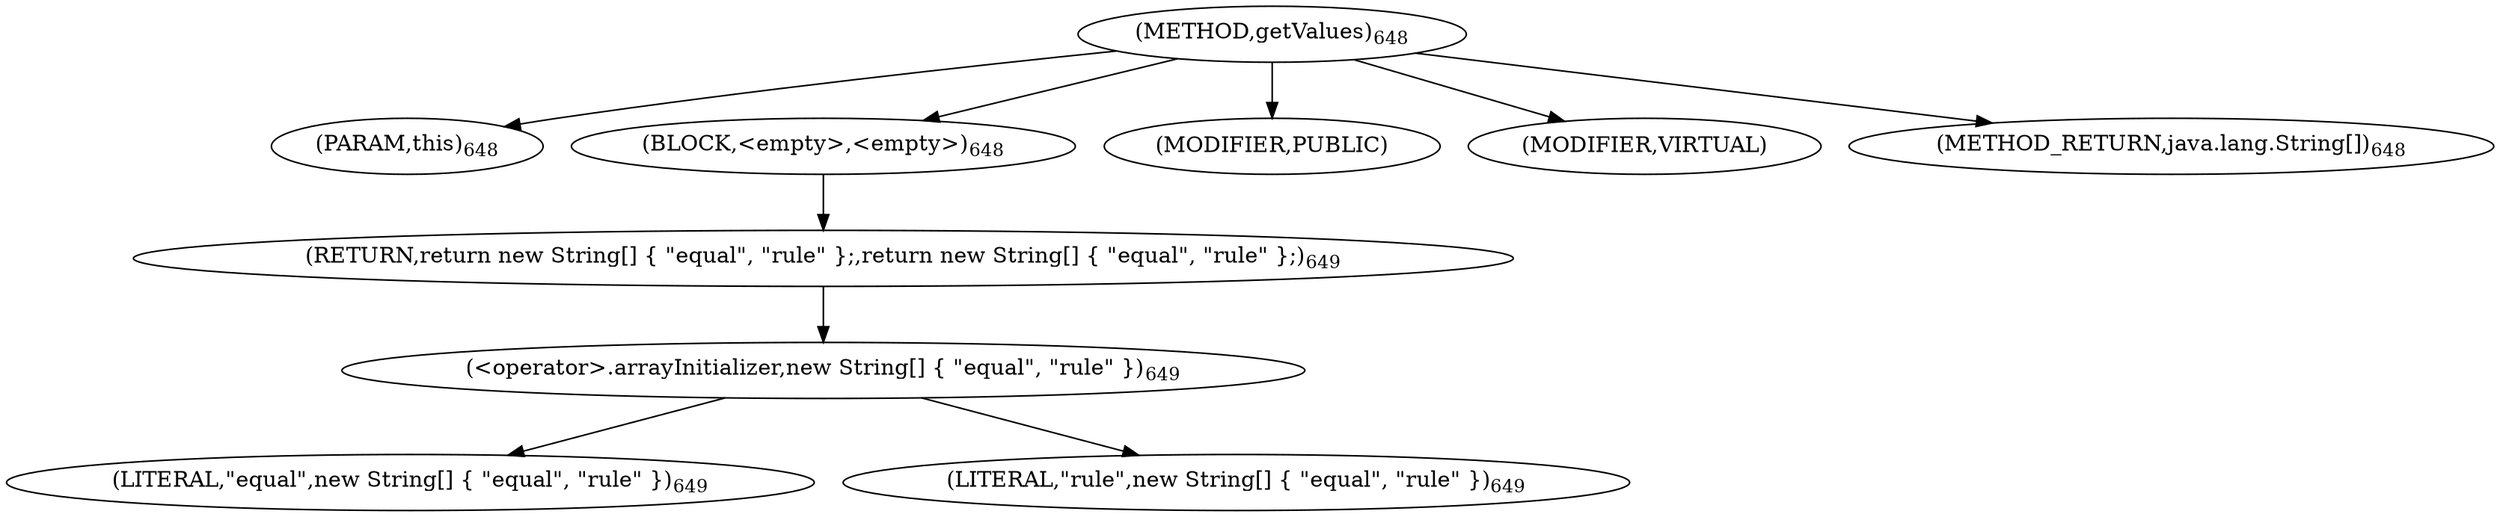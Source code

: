 digraph "getValues" {  
"1046" [label = <(METHOD,getValues)<SUB>648</SUB>> ]
"1047" [label = <(PARAM,this)<SUB>648</SUB>> ]
"1048" [label = <(BLOCK,&lt;empty&gt;,&lt;empty&gt;)<SUB>648</SUB>> ]
"1049" [label = <(RETURN,return new String[] { &quot;equal&quot;, &quot;rule&quot; };,return new String[] { &quot;equal&quot;, &quot;rule&quot; };)<SUB>649</SUB>> ]
"1050" [label = <(&lt;operator&gt;.arrayInitializer,new String[] { &quot;equal&quot;, &quot;rule&quot; })<SUB>649</SUB>> ]
"1051" [label = <(LITERAL,&quot;equal&quot;,new String[] { &quot;equal&quot;, &quot;rule&quot; })<SUB>649</SUB>> ]
"1052" [label = <(LITERAL,&quot;rule&quot;,new String[] { &quot;equal&quot;, &quot;rule&quot; })<SUB>649</SUB>> ]
"1053" [label = <(MODIFIER,PUBLIC)> ]
"1054" [label = <(MODIFIER,VIRTUAL)> ]
"1055" [label = <(METHOD_RETURN,java.lang.String[])<SUB>648</SUB>> ]
  "1046" -> "1047" 
  "1046" -> "1048" 
  "1046" -> "1053" 
  "1046" -> "1054" 
  "1046" -> "1055" 
  "1048" -> "1049" 
  "1049" -> "1050" 
  "1050" -> "1051" 
  "1050" -> "1052" 
}
